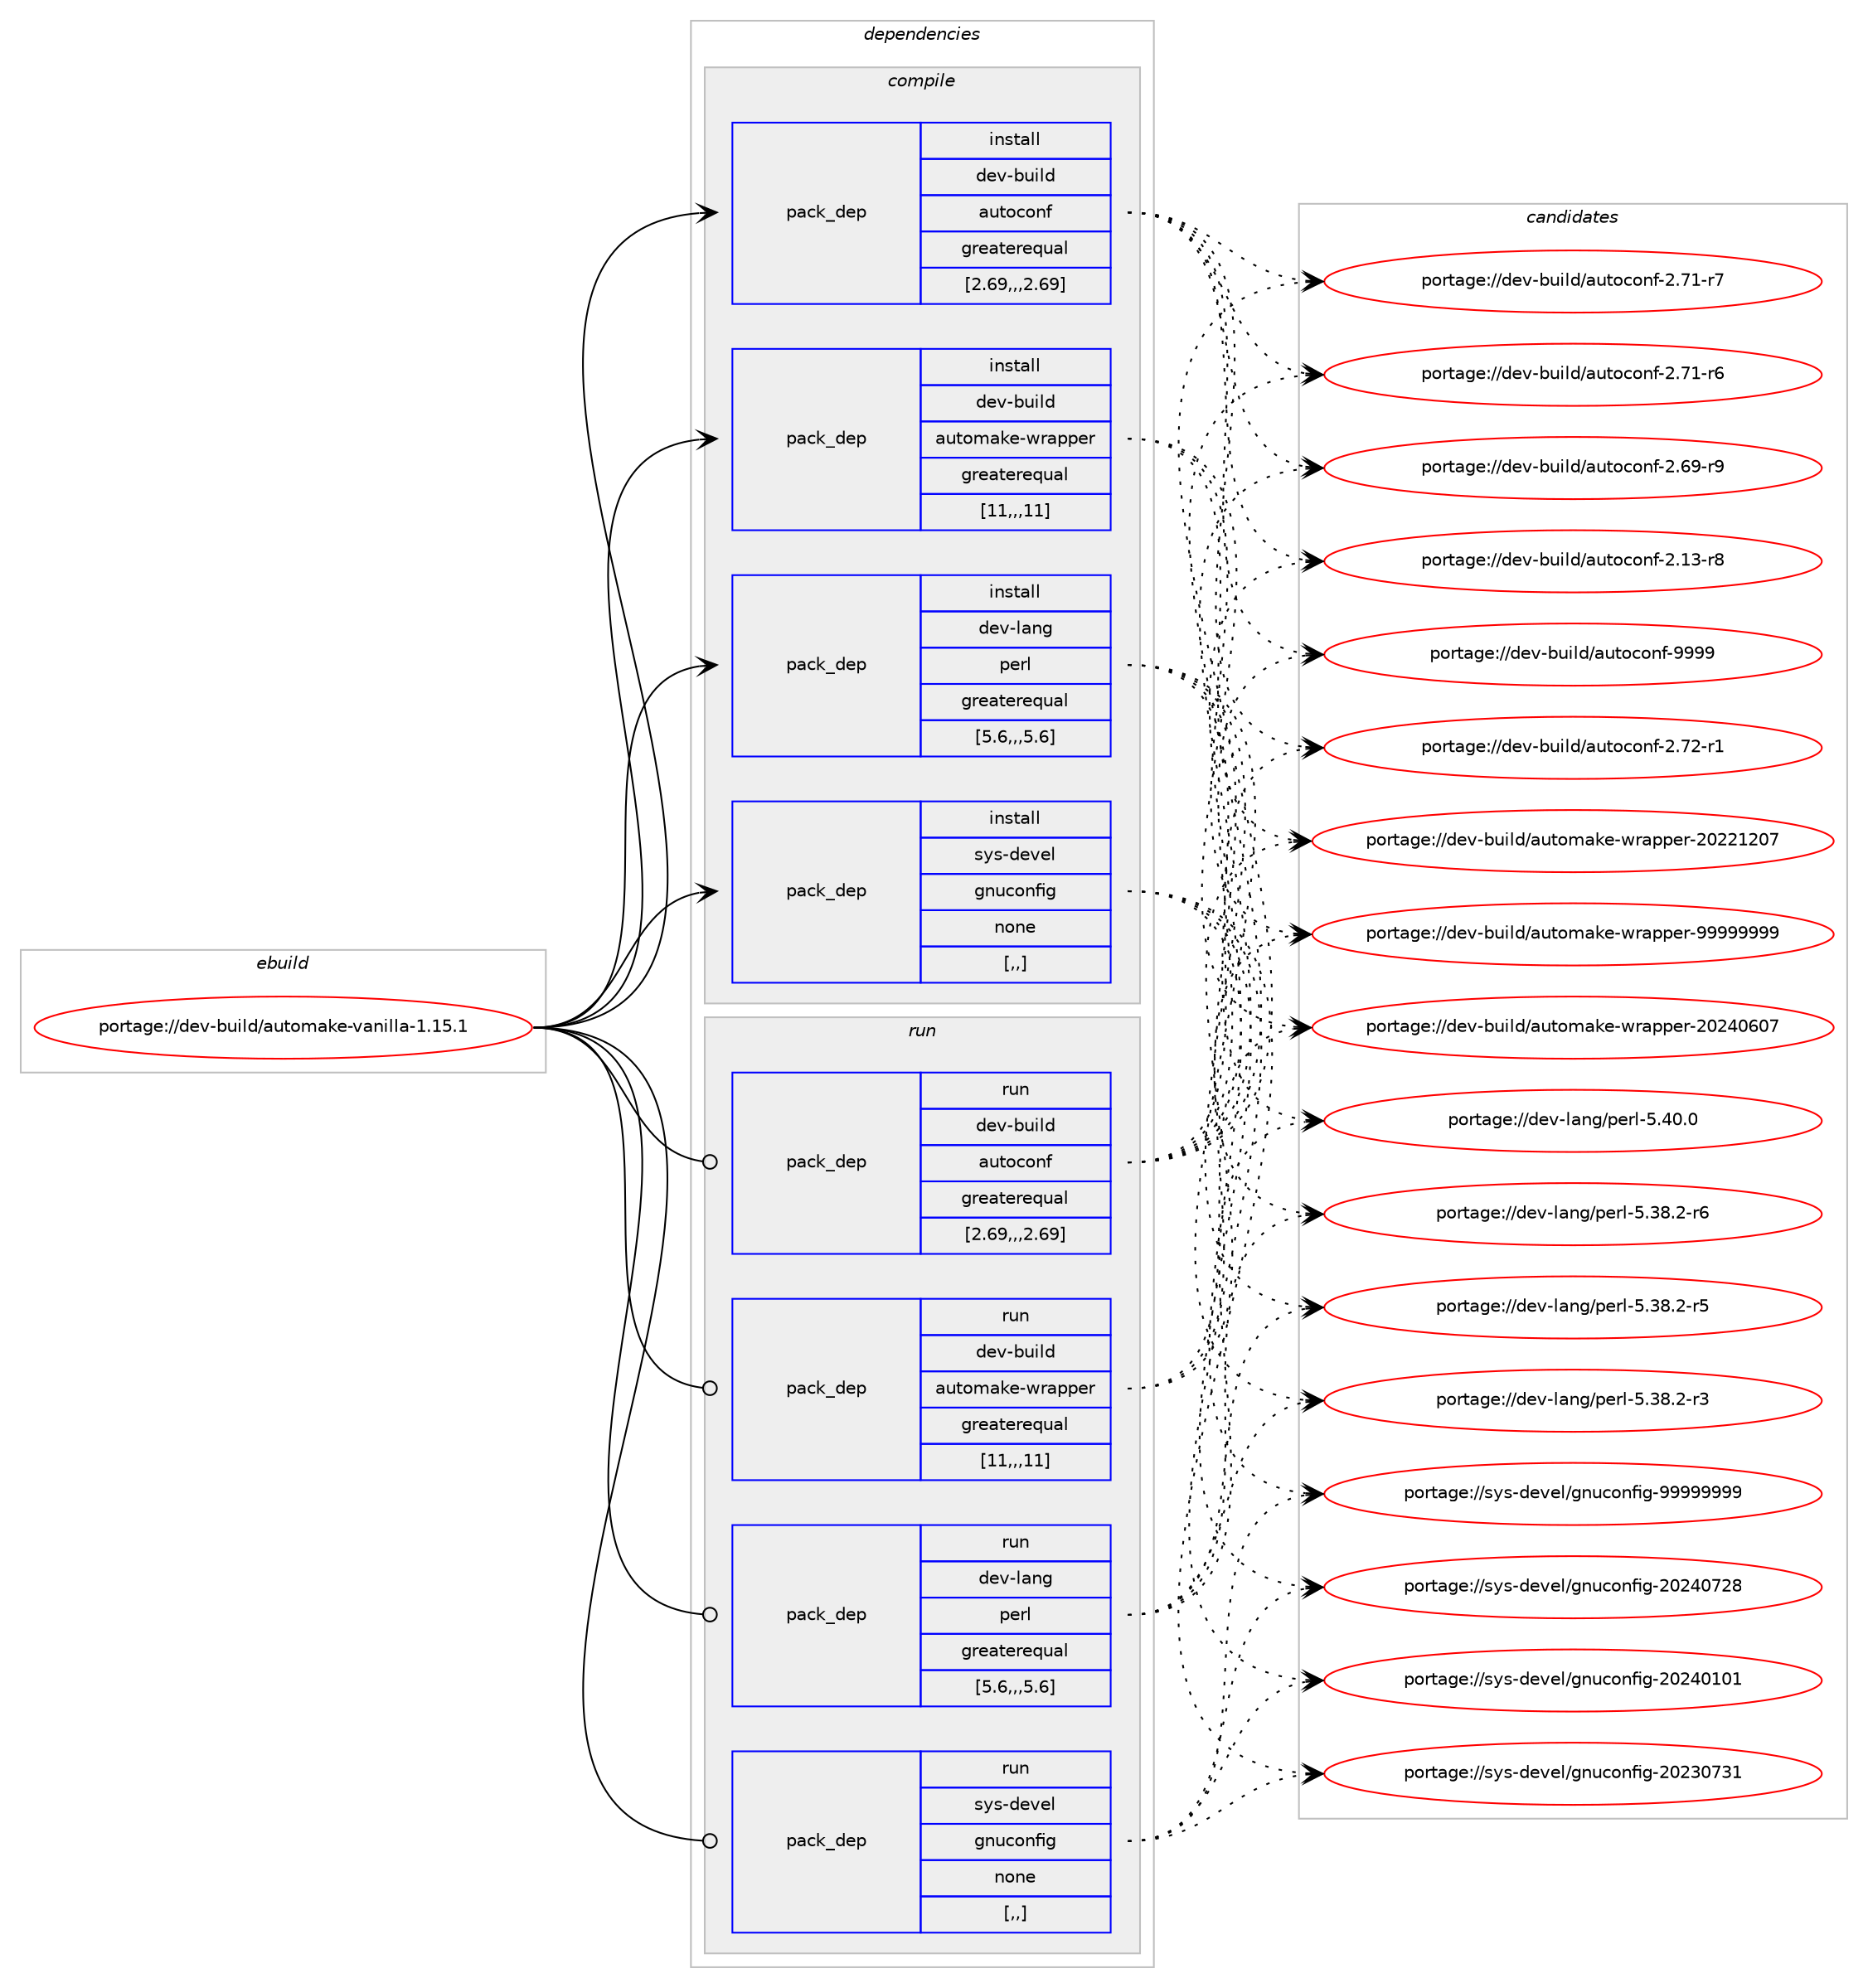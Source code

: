 digraph prolog {

# *************
# Graph options
# *************

newrank=true;
concentrate=true;
compound=true;
graph [rankdir=LR,fontname=Helvetica,fontsize=10,ranksep=1.5];#, ranksep=2.5, nodesep=0.2];
edge  [arrowhead=vee];
node  [fontname=Helvetica,fontsize=10];

# **********
# The ebuild
# **********

subgraph cluster_leftcol {
color=gray;
label=<<i>ebuild</i>>;
id [label="portage://dev-build/automake-vanilla-1.15.1", color=red, width=4, href="../dev-build/automake-vanilla-1.15.1.svg"];
}

# ****************
# The dependencies
# ****************

subgraph cluster_midcol {
color=gray;
label=<<i>dependencies</i>>;
subgraph cluster_compile {
fillcolor="#eeeeee";
style=filled;
label=<<i>compile</i>>;
subgraph pack406782 {
dependency557857 [label=<<TABLE BORDER="0" CELLBORDER="1" CELLSPACING="0" CELLPADDING="4" WIDTH="220"><TR><TD ROWSPAN="6" CELLPADDING="30">pack_dep</TD></TR><TR><TD WIDTH="110">install</TD></TR><TR><TD>dev-build</TD></TR><TR><TD>autoconf</TD></TR><TR><TD>greaterequal</TD></TR><TR><TD>[2.69,,,2.69]</TD></TR></TABLE>>, shape=none, color=blue];
}
id:e -> dependency557857:w [weight=20,style="solid",arrowhead="vee"];
subgraph pack406783 {
dependency557858 [label=<<TABLE BORDER="0" CELLBORDER="1" CELLSPACING="0" CELLPADDING="4" WIDTH="220"><TR><TD ROWSPAN="6" CELLPADDING="30">pack_dep</TD></TR><TR><TD WIDTH="110">install</TD></TR><TR><TD>dev-build</TD></TR><TR><TD>automake-wrapper</TD></TR><TR><TD>greaterequal</TD></TR><TR><TD>[11,,,11]</TD></TR></TABLE>>, shape=none, color=blue];
}
id:e -> dependency557858:w [weight=20,style="solid",arrowhead="vee"];
subgraph pack406784 {
dependency557859 [label=<<TABLE BORDER="0" CELLBORDER="1" CELLSPACING="0" CELLPADDING="4" WIDTH="220"><TR><TD ROWSPAN="6" CELLPADDING="30">pack_dep</TD></TR><TR><TD WIDTH="110">install</TD></TR><TR><TD>dev-lang</TD></TR><TR><TD>perl</TD></TR><TR><TD>greaterequal</TD></TR><TR><TD>[5.6,,,5.6]</TD></TR></TABLE>>, shape=none, color=blue];
}
id:e -> dependency557859:w [weight=20,style="solid",arrowhead="vee"];
subgraph pack406785 {
dependency557860 [label=<<TABLE BORDER="0" CELLBORDER="1" CELLSPACING="0" CELLPADDING="4" WIDTH="220"><TR><TD ROWSPAN="6" CELLPADDING="30">pack_dep</TD></TR><TR><TD WIDTH="110">install</TD></TR><TR><TD>sys-devel</TD></TR><TR><TD>gnuconfig</TD></TR><TR><TD>none</TD></TR><TR><TD>[,,]</TD></TR></TABLE>>, shape=none, color=blue];
}
id:e -> dependency557860:w [weight=20,style="solid",arrowhead="vee"];
}
subgraph cluster_compileandrun {
fillcolor="#eeeeee";
style=filled;
label=<<i>compile and run</i>>;
}
subgraph cluster_run {
fillcolor="#eeeeee";
style=filled;
label=<<i>run</i>>;
subgraph pack406786 {
dependency557861 [label=<<TABLE BORDER="0" CELLBORDER="1" CELLSPACING="0" CELLPADDING="4" WIDTH="220"><TR><TD ROWSPAN="6" CELLPADDING="30">pack_dep</TD></TR><TR><TD WIDTH="110">run</TD></TR><TR><TD>dev-build</TD></TR><TR><TD>autoconf</TD></TR><TR><TD>greaterequal</TD></TR><TR><TD>[2.69,,,2.69]</TD></TR></TABLE>>, shape=none, color=blue];
}
id:e -> dependency557861:w [weight=20,style="solid",arrowhead="odot"];
subgraph pack406787 {
dependency557862 [label=<<TABLE BORDER="0" CELLBORDER="1" CELLSPACING="0" CELLPADDING="4" WIDTH="220"><TR><TD ROWSPAN="6" CELLPADDING="30">pack_dep</TD></TR><TR><TD WIDTH="110">run</TD></TR><TR><TD>dev-build</TD></TR><TR><TD>automake-wrapper</TD></TR><TR><TD>greaterequal</TD></TR><TR><TD>[11,,,11]</TD></TR></TABLE>>, shape=none, color=blue];
}
id:e -> dependency557862:w [weight=20,style="solid",arrowhead="odot"];
subgraph pack406788 {
dependency557863 [label=<<TABLE BORDER="0" CELLBORDER="1" CELLSPACING="0" CELLPADDING="4" WIDTH="220"><TR><TD ROWSPAN="6" CELLPADDING="30">pack_dep</TD></TR><TR><TD WIDTH="110">run</TD></TR><TR><TD>dev-lang</TD></TR><TR><TD>perl</TD></TR><TR><TD>greaterequal</TD></TR><TR><TD>[5.6,,,5.6]</TD></TR></TABLE>>, shape=none, color=blue];
}
id:e -> dependency557863:w [weight=20,style="solid",arrowhead="odot"];
subgraph pack406789 {
dependency557864 [label=<<TABLE BORDER="0" CELLBORDER="1" CELLSPACING="0" CELLPADDING="4" WIDTH="220"><TR><TD ROWSPAN="6" CELLPADDING="30">pack_dep</TD></TR><TR><TD WIDTH="110">run</TD></TR><TR><TD>sys-devel</TD></TR><TR><TD>gnuconfig</TD></TR><TR><TD>none</TD></TR><TR><TD>[,,]</TD></TR></TABLE>>, shape=none, color=blue];
}
id:e -> dependency557864:w [weight=20,style="solid",arrowhead="odot"];
}
}

# **************
# The candidates
# **************

subgraph cluster_choices {
rank=same;
color=gray;
label=<<i>candidates</i>>;

subgraph choice406782 {
color=black;
nodesep=1;
choice10010111845981171051081004797117116111991111101024557575757 [label="portage://dev-build/autoconf-9999", color=red, width=4,href="../dev-build/autoconf-9999.svg"];
choice100101118459811710510810047971171161119911111010245504655504511449 [label="portage://dev-build/autoconf-2.72-r1", color=red, width=4,href="../dev-build/autoconf-2.72-r1.svg"];
choice100101118459811710510810047971171161119911111010245504655494511455 [label="portage://dev-build/autoconf-2.71-r7", color=red, width=4,href="../dev-build/autoconf-2.71-r7.svg"];
choice100101118459811710510810047971171161119911111010245504655494511454 [label="portage://dev-build/autoconf-2.71-r6", color=red, width=4,href="../dev-build/autoconf-2.71-r6.svg"];
choice100101118459811710510810047971171161119911111010245504654574511457 [label="portage://dev-build/autoconf-2.69-r9", color=red, width=4,href="../dev-build/autoconf-2.69-r9.svg"];
choice100101118459811710510810047971171161119911111010245504649514511456 [label="portage://dev-build/autoconf-2.13-r8", color=red, width=4,href="../dev-build/autoconf-2.13-r8.svg"];
dependency557857:e -> choice10010111845981171051081004797117116111991111101024557575757:w [style=dotted,weight="100"];
dependency557857:e -> choice100101118459811710510810047971171161119911111010245504655504511449:w [style=dotted,weight="100"];
dependency557857:e -> choice100101118459811710510810047971171161119911111010245504655494511455:w [style=dotted,weight="100"];
dependency557857:e -> choice100101118459811710510810047971171161119911111010245504655494511454:w [style=dotted,weight="100"];
dependency557857:e -> choice100101118459811710510810047971171161119911111010245504654574511457:w [style=dotted,weight="100"];
dependency557857:e -> choice100101118459811710510810047971171161119911111010245504649514511456:w [style=dotted,weight="100"];
}
subgraph choice406783 {
color=black;
nodesep=1;
choice10010111845981171051081004797117116111109971071014511911497112112101114455757575757575757 [label="portage://dev-build/automake-wrapper-99999999", color=red, width=4,href="../dev-build/automake-wrapper-99999999.svg"];
choice10010111845981171051081004797117116111109971071014511911497112112101114455048505248544855 [label="portage://dev-build/automake-wrapper-20240607", color=red, width=4,href="../dev-build/automake-wrapper-20240607.svg"];
choice10010111845981171051081004797117116111109971071014511911497112112101114455048505049504855 [label="portage://dev-build/automake-wrapper-20221207", color=red, width=4,href="../dev-build/automake-wrapper-20221207.svg"];
dependency557858:e -> choice10010111845981171051081004797117116111109971071014511911497112112101114455757575757575757:w [style=dotted,weight="100"];
dependency557858:e -> choice10010111845981171051081004797117116111109971071014511911497112112101114455048505248544855:w [style=dotted,weight="100"];
dependency557858:e -> choice10010111845981171051081004797117116111109971071014511911497112112101114455048505049504855:w [style=dotted,weight="100"];
}
subgraph choice406784 {
color=black;
nodesep=1;
choice10010111845108971101034711210111410845534652484648 [label="portage://dev-lang/perl-5.40.0", color=red, width=4,href="../dev-lang/perl-5.40.0.svg"];
choice100101118451089711010347112101114108455346515646504511454 [label="portage://dev-lang/perl-5.38.2-r6", color=red, width=4,href="../dev-lang/perl-5.38.2-r6.svg"];
choice100101118451089711010347112101114108455346515646504511453 [label="portage://dev-lang/perl-5.38.2-r5", color=red, width=4,href="../dev-lang/perl-5.38.2-r5.svg"];
choice100101118451089711010347112101114108455346515646504511451 [label="portage://dev-lang/perl-5.38.2-r3", color=red, width=4,href="../dev-lang/perl-5.38.2-r3.svg"];
dependency557859:e -> choice10010111845108971101034711210111410845534652484648:w [style=dotted,weight="100"];
dependency557859:e -> choice100101118451089711010347112101114108455346515646504511454:w [style=dotted,weight="100"];
dependency557859:e -> choice100101118451089711010347112101114108455346515646504511453:w [style=dotted,weight="100"];
dependency557859:e -> choice100101118451089711010347112101114108455346515646504511451:w [style=dotted,weight="100"];
}
subgraph choice406785 {
color=black;
nodesep=1;
choice115121115451001011181011084710311011799111110102105103455757575757575757 [label="portage://sys-devel/gnuconfig-99999999", color=red, width=4,href="../sys-devel/gnuconfig-99999999.svg"];
choice115121115451001011181011084710311011799111110102105103455048505248555056 [label="portage://sys-devel/gnuconfig-20240728", color=red, width=4,href="../sys-devel/gnuconfig-20240728.svg"];
choice115121115451001011181011084710311011799111110102105103455048505248494849 [label="portage://sys-devel/gnuconfig-20240101", color=red, width=4,href="../sys-devel/gnuconfig-20240101.svg"];
choice115121115451001011181011084710311011799111110102105103455048505148555149 [label="portage://sys-devel/gnuconfig-20230731", color=red, width=4,href="../sys-devel/gnuconfig-20230731.svg"];
dependency557860:e -> choice115121115451001011181011084710311011799111110102105103455757575757575757:w [style=dotted,weight="100"];
dependency557860:e -> choice115121115451001011181011084710311011799111110102105103455048505248555056:w [style=dotted,weight="100"];
dependency557860:e -> choice115121115451001011181011084710311011799111110102105103455048505248494849:w [style=dotted,weight="100"];
dependency557860:e -> choice115121115451001011181011084710311011799111110102105103455048505148555149:w [style=dotted,weight="100"];
}
subgraph choice406786 {
color=black;
nodesep=1;
choice10010111845981171051081004797117116111991111101024557575757 [label="portage://dev-build/autoconf-9999", color=red, width=4,href="../dev-build/autoconf-9999.svg"];
choice100101118459811710510810047971171161119911111010245504655504511449 [label="portage://dev-build/autoconf-2.72-r1", color=red, width=4,href="../dev-build/autoconf-2.72-r1.svg"];
choice100101118459811710510810047971171161119911111010245504655494511455 [label="portage://dev-build/autoconf-2.71-r7", color=red, width=4,href="../dev-build/autoconf-2.71-r7.svg"];
choice100101118459811710510810047971171161119911111010245504655494511454 [label="portage://dev-build/autoconf-2.71-r6", color=red, width=4,href="../dev-build/autoconf-2.71-r6.svg"];
choice100101118459811710510810047971171161119911111010245504654574511457 [label="portage://dev-build/autoconf-2.69-r9", color=red, width=4,href="../dev-build/autoconf-2.69-r9.svg"];
choice100101118459811710510810047971171161119911111010245504649514511456 [label="portage://dev-build/autoconf-2.13-r8", color=red, width=4,href="../dev-build/autoconf-2.13-r8.svg"];
dependency557861:e -> choice10010111845981171051081004797117116111991111101024557575757:w [style=dotted,weight="100"];
dependency557861:e -> choice100101118459811710510810047971171161119911111010245504655504511449:w [style=dotted,weight="100"];
dependency557861:e -> choice100101118459811710510810047971171161119911111010245504655494511455:w [style=dotted,weight="100"];
dependency557861:e -> choice100101118459811710510810047971171161119911111010245504655494511454:w [style=dotted,weight="100"];
dependency557861:e -> choice100101118459811710510810047971171161119911111010245504654574511457:w [style=dotted,weight="100"];
dependency557861:e -> choice100101118459811710510810047971171161119911111010245504649514511456:w [style=dotted,weight="100"];
}
subgraph choice406787 {
color=black;
nodesep=1;
choice10010111845981171051081004797117116111109971071014511911497112112101114455757575757575757 [label="portage://dev-build/automake-wrapper-99999999", color=red, width=4,href="../dev-build/automake-wrapper-99999999.svg"];
choice10010111845981171051081004797117116111109971071014511911497112112101114455048505248544855 [label="portage://dev-build/automake-wrapper-20240607", color=red, width=4,href="../dev-build/automake-wrapper-20240607.svg"];
choice10010111845981171051081004797117116111109971071014511911497112112101114455048505049504855 [label="portage://dev-build/automake-wrapper-20221207", color=red, width=4,href="../dev-build/automake-wrapper-20221207.svg"];
dependency557862:e -> choice10010111845981171051081004797117116111109971071014511911497112112101114455757575757575757:w [style=dotted,weight="100"];
dependency557862:e -> choice10010111845981171051081004797117116111109971071014511911497112112101114455048505248544855:w [style=dotted,weight="100"];
dependency557862:e -> choice10010111845981171051081004797117116111109971071014511911497112112101114455048505049504855:w [style=dotted,weight="100"];
}
subgraph choice406788 {
color=black;
nodesep=1;
choice10010111845108971101034711210111410845534652484648 [label="portage://dev-lang/perl-5.40.0", color=red, width=4,href="../dev-lang/perl-5.40.0.svg"];
choice100101118451089711010347112101114108455346515646504511454 [label="portage://dev-lang/perl-5.38.2-r6", color=red, width=4,href="../dev-lang/perl-5.38.2-r6.svg"];
choice100101118451089711010347112101114108455346515646504511453 [label="portage://dev-lang/perl-5.38.2-r5", color=red, width=4,href="../dev-lang/perl-5.38.2-r5.svg"];
choice100101118451089711010347112101114108455346515646504511451 [label="portage://dev-lang/perl-5.38.2-r3", color=red, width=4,href="../dev-lang/perl-5.38.2-r3.svg"];
dependency557863:e -> choice10010111845108971101034711210111410845534652484648:w [style=dotted,weight="100"];
dependency557863:e -> choice100101118451089711010347112101114108455346515646504511454:w [style=dotted,weight="100"];
dependency557863:e -> choice100101118451089711010347112101114108455346515646504511453:w [style=dotted,weight="100"];
dependency557863:e -> choice100101118451089711010347112101114108455346515646504511451:w [style=dotted,weight="100"];
}
subgraph choice406789 {
color=black;
nodesep=1;
choice115121115451001011181011084710311011799111110102105103455757575757575757 [label="portage://sys-devel/gnuconfig-99999999", color=red, width=4,href="../sys-devel/gnuconfig-99999999.svg"];
choice115121115451001011181011084710311011799111110102105103455048505248555056 [label="portage://sys-devel/gnuconfig-20240728", color=red, width=4,href="../sys-devel/gnuconfig-20240728.svg"];
choice115121115451001011181011084710311011799111110102105103455048505248494849 [label="portage://sys-devel/gnuconfig-20240101", color=red, width=4,href="../sys-devel/gnuconfig-20240101.svg"];
choice115121115451001011181011084710311011799111110102105103455048505148555149 [label="portage://sys-devel/gnuconfig-20230731", color=red, width=4,href="../sys-devel/gnuconfig-20230731.svg"];
dependency557864:e -> choice115121115451001011181011084710311011799111110102105103455757575757575757:w [style=dotted,weight="100"];
dependency557864:e -> choice115121115451001011181011084710311011799111110102105103455048505248555056:w [style=dotted,weight="100"];
dependency557864:e -> choice115121115451001011181011084710311011799111110102105103455048505248494849:w [style=dotted,weight="100"];
dependency557864:e -> choice115121115451001011181011084710311011799111110102105103455048505148555149:w [style=dotted,weight="100"];
}
}

}
